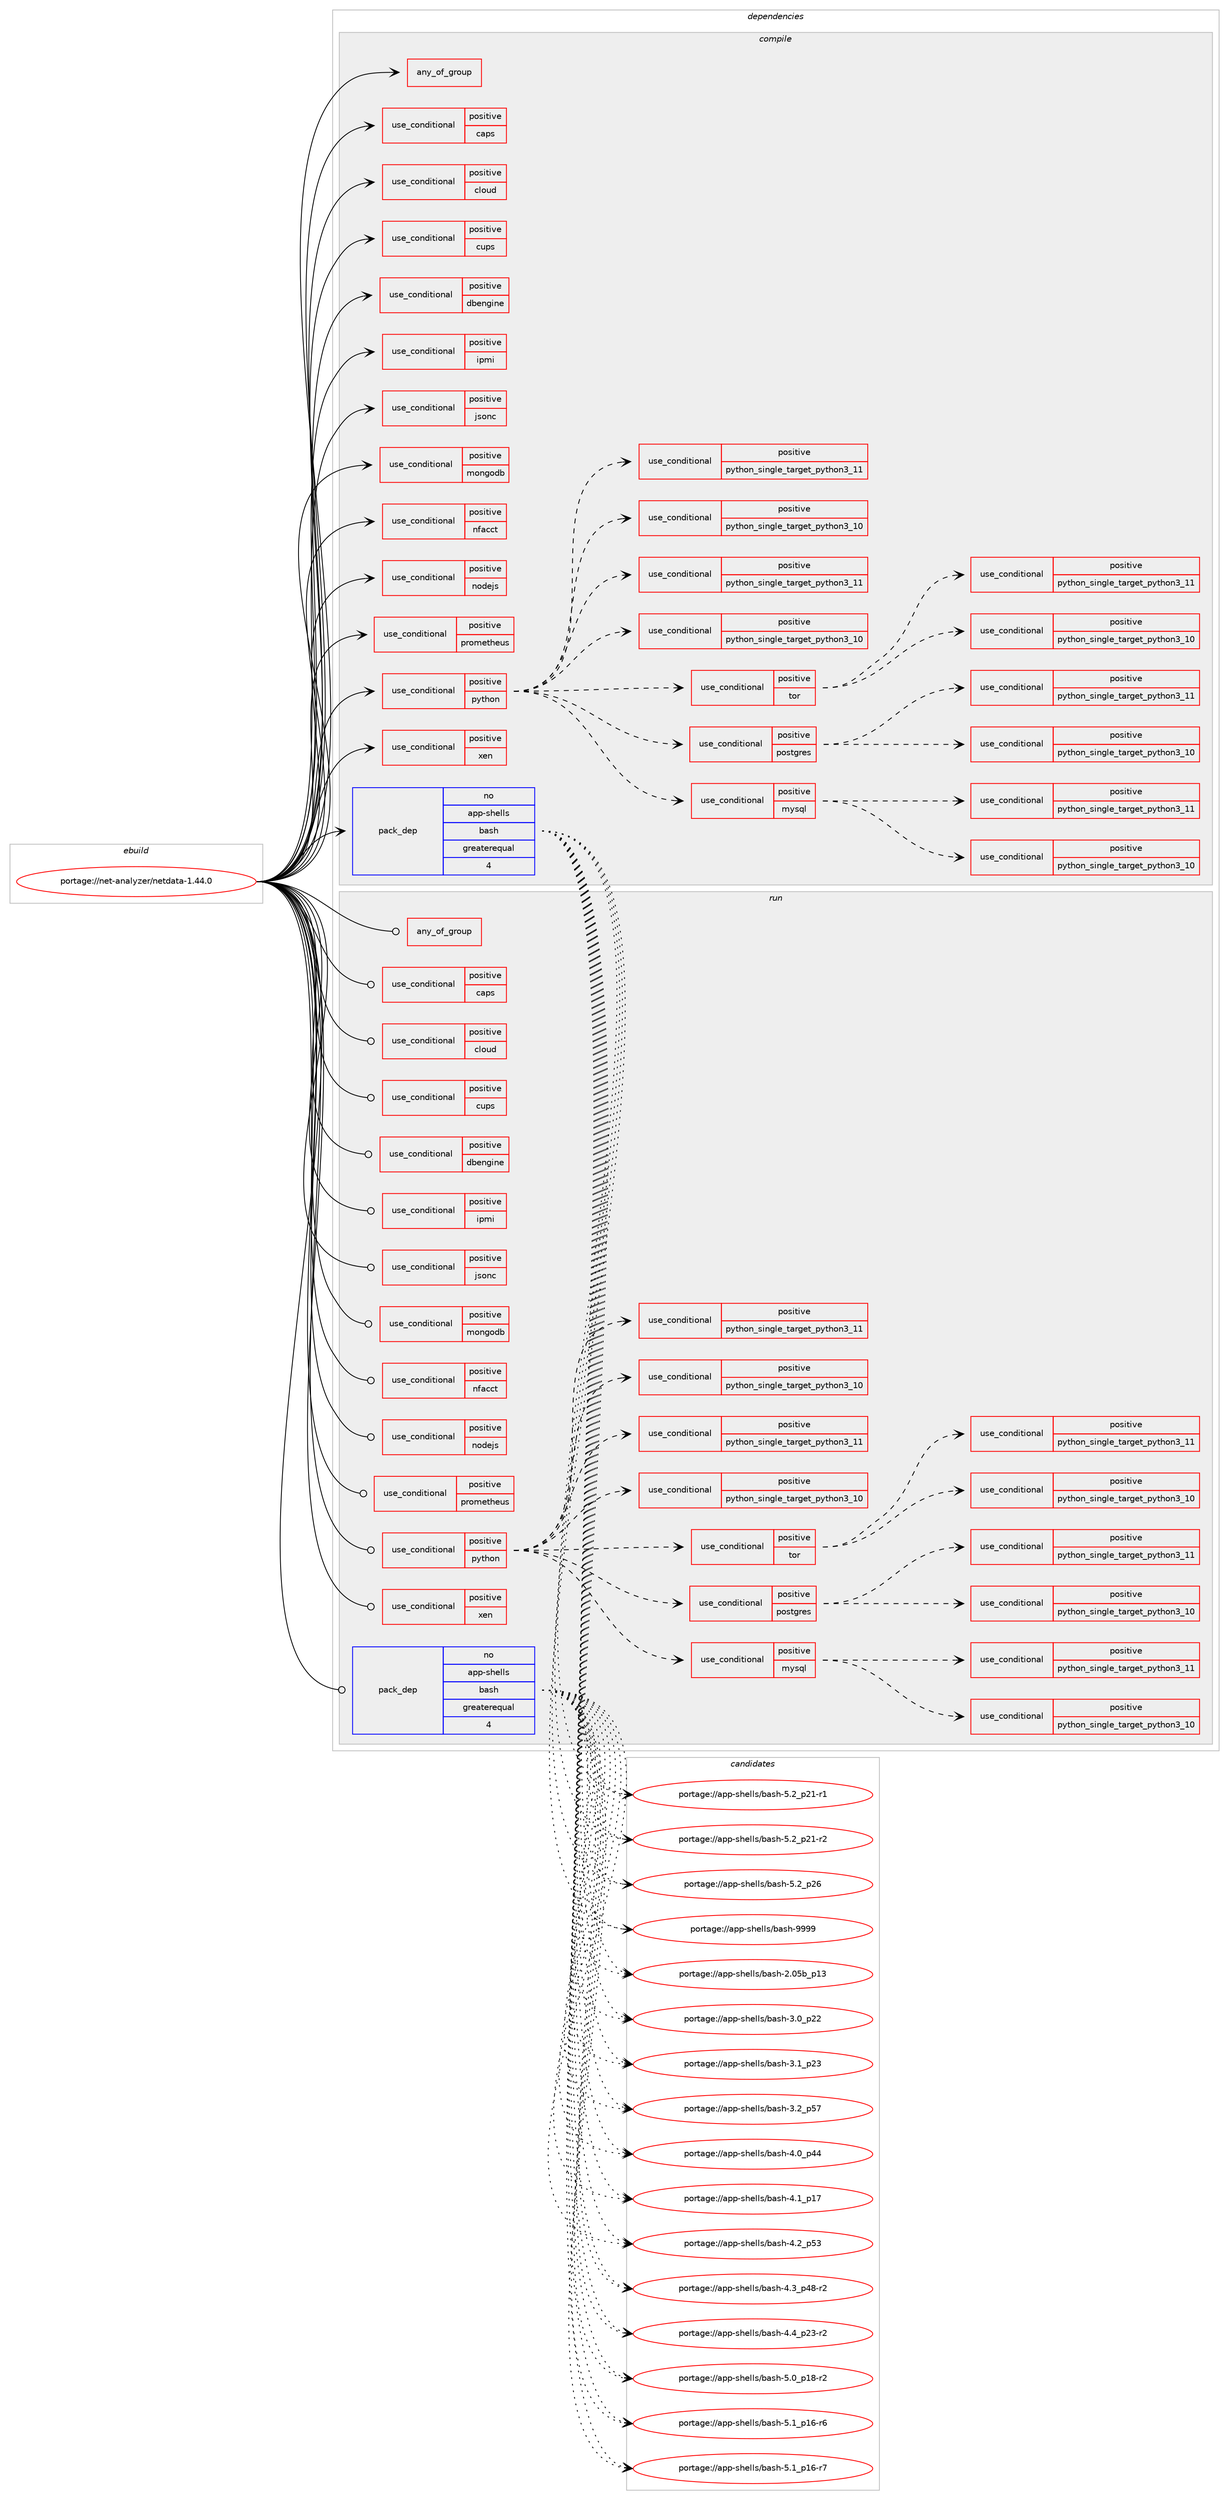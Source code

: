 digraph prolog {

# *************
# Graph options
# *************

newrank=true;
concentrate=true;
compound=true;
graph [rankdir=LR,fontname=Helvetica,fontsize=10,ranksep=1.5];#, ranksep=2.5, nodesep=0.2];
edge  [arrowhead=vee];
node  [fontname=Helvetica,fontsize=10];

# **********
# The ebuild
# **********

subgraph cluster_leftcol {
color=gray;
rank=same;
label=<<i>ebuild</i>>;
id [label="portage://net-analyzer/netdata-1.44.0", color=red, width=4, href="../net-analyzer/netdata-1.44.0.svg"];
}

# ****************
# The dependencies
# ****************

subgraph cluster_midcol {
color=gray;
label=<<i>dependencies</i>>;
subgraph cluster_compile {
fillcolor="#eeeeee";
style=filled;
label=<<i>compile</i>>;
subgraph any12 {
dependency326 [label=<<TABLE BORDER="0" CELLBORDER="1" CELLSPACING="0" CELLPADDING="4"><TR><TD CELLPADDING="10">any_of_group</TD></TR></TABLE>>, shape=none, color=red];# *** BEGIN UNKNOWN DEPENDENCY TYPE (TODO) ***
# dependency326 -> package_dependency(portage://net-analyzer/netdata-1.44.0,install,no,net-analyzer,openbsd-netcat,none,[,,],[],[])
# *** END UNKNOWN DEPENDENCY TYPE (TODO) ***

# *** BEGIN UNKNOWN DEPENDENCY TYPE (TODO) ***
# dependency326 -> package_dependency(portage://net-analyzer/netdata-1.44.0,install,no,net-analyzer,netcat,none,[,,],[],[])
# *** END UNKNOWN DEPENDENCY TYPE (TODO) ***

}
id:e -> dependency326:w [weight=20,style="solid",arrowhead="vee"];
subgraph cond258 {
dependency327 [label=<<TABLE BORDER="0" CELLBORDER="1" CELLSPACING="0" CELLPADDING="4"><TR><TD ROWSPAN="3" CELLPADDING="10">use_conditional</TD></TR><TR><TD>positive</TD></TR><TR><TD>caps</TD></TR></TABLE>>, shape=none, color=red];
# *** BEGIN UNKNOWN DEPENDENCY TYPE (TODO) ***
# dependency327 -> package_dependency(portage://net-analyzer/netdata-1.44.0,install,no,sys-libs,libcap,none,[,,],[],[])
# *** END UNKNOWN DEPENDENCY TYPE (TODO) ***

}
id:e -> dependency327:w [weight=20,style="solid",arrowhead="vee"];
subgraph cond259 {
dependency328 [label=<<TABLE BORDER="0" CELLBORDER="1" CELLSPACING="0" CELLPADDING="4"><TR><TD ROWSPAN="3" CELLPADDING="10">use_conditional</TD></TR><TR><TD>positive</TD></TR><TR><TD>cloud</TD></TR></TABLE>>, shape=none, color=red];
# *** BEGIN UNKNOWN DEPENDENCY TYPE (TODO) ***
# dependency328 -> package_dependency(portage://net-analyzer/netdata-1.44.0,install,no,dev-libs,protobuf,none,[,,],any_same_slot,[])
# *** END UNKNOWN DEPENDENCY TYPE (TODO) ***

}
id:e -> dependency328:w [weight=20,style="solid",arrowhead="vee"];
subgraph cond260 {
dependency329 [label=<<TABLE BORDER="0" CELLBORDER="1" CELLSPACING="0" CELLPADDING="4"><TR><TD ROWSPAN="3" CELLPADDING="10">use_conditional</TD></TR><TR><TD>positive</TD></TR><TR><TD>cups</TD></TR></TABLE>>, shape=none, color=red];
# *** BEGIN UNKNOWN DEPENDENCY TYPE (TODO) ***
# dependency329 -> package_dependency(portage://net-analyzer/netdata-1.44.0,install,no,net-print,cups,none,[,,],[],[])
# *** END UNKNOWN DEPENDENCY TYPE (TODO) ***

}
id:e -> dependency329:w [weight=20,style="solid",arrowhead="vee"];
subgraph cond261 {
dependency330 [label=<<TABLE BORDER="0" CELLBORDER="1" CELLSPACING="0" CELLPADDING="4"><TR><TD ROWSPAN="3" CELLPADDING="10">use_conditional</TD></TR><TR><TD>positive</TD></TR><TR><TD>dbengine</TD></TR></TABLE>>, shape=none, color=red];
# *** BEGIN UNKNOWN DEPENDENCY TYPE (TODO) ***
# dependency330 -> package_dependency(portage://net-analyzer/netdata-1.44.0,install,no,app-arch,lz4,none,[,,],any_same_slot,[])
# *** END UNKNOWN DEPENDENCY TYPE (TODO) ***

# *** BEGIN UNKNOWN DEPENDENCY TYPE (TODO) ***
# dependency330 -> package_dependency(portage://net-analyzer/netdata-1.44.0,install,no,dev-libs,judy,none,[,,],[],[])
# *** END UNKNOWN DEPENDENCY TYPE (TODO) ***

# *** BEGIN UNKNOWN DEPENDENCY TYPE (TODO) ***
# dependency330 -> package_dependency(portage://net-analyzer/netdata-1.44.0,install,no,dev-libs,openssl,none,[,,],any_same_slot,[])
# *** END UNKNOWN DEPENDENCY TYPE (TODO) ***

}
id:e -> dependency330:w [weight=20,style="solid",arrowhead="vee"];
subgraph cond262 {
dependency331 [label=<<TABLE BORDER="0" CELLBORDER="1" CELLSPACING="0" CELLPADDING="4"><TR><TD ROWSPAN="3" CELLPADDING="10">use_conditional</TD></TR><TR><TD>positive</TD></TR><TR><TD>ipmi</TD></TR></TABLE>>, shape=none, color=red];
# *** BEGIN UNKNOWN DEPENDENCY TYPE (TODO) ***
# dependency331 -> package_dependency(portage://net-analyzer/netdata-1.44.0,install,no,sys-libs,freeipmi,none,[,,],[],[])
# *** END UNKNOWN DEPENDENCY TYPE (TODO) ***

}
id:e -> dependency331:w [weight=20,style="solid",arrowhead="vee"];
subgraph cond263 {
dependency332 [label=<<TABLE BORDER="0" CELLBORDER="1" CELLSPACING="0" CELLPADDING="4"><TR><TD ROWSPAN="3" CELLPADDING="10">use_conditional</TD></TR><TR><TD>positive</TD></TR><TR><TD>jsonc</TD></TR></TABLE>>, shape=none, color=red];
# *** BEGIN UNKNOWN DEPENDENCY TYPE (TODO) ***
# dependency332 -> package_dependency(portage://net-analyzer/netdata-1.44.0,install,no,dev-libs,json-c,none,[,,],any_same_slot,[])
# *** END UNKNOWN DEPENDENCY TYPE (TODO) ***

}
id:e -> dependency332:w [weight=20,style="solid",arrowhead="vee"];
subgraph cond264 {
dependency333 [label=<<TABLE BORDER="0" CELLBORDER="1" CELLSPACING="0" CELLPADDING="4"><TR><TD ROWSPAN="3" CELLPADDING="10">use_conditional</TD></TR><TR><TD>positive</TD></TR><TR><TD>mongodb</TD></TR></TABLE>>, shape=none, color=red];
# *** BEGIN UNKNOWN DEPENDENCY TYPE (TODO) ***
# dependency333 -> package_dependency(portage://net-analyzer/netdata-1.44.0,install,no,dev-libs,mongo-c-driver,none,[,,],[],[])
# *** END UNKNOWN DEPENDENCY TYPE (TODO) ***

}
id:e -> dependency333:w [weight=20,style="solid",arrowhead="vee"];
subgraph cond265 {
dependency334 [label=<<TABLE BORDER="0" CELLBORDER="1" CELLSPACING="0" CELLPADDING="4"><TR><TD ROWSPAN="3" CELLPADDING="10">use_conditional</TD></TR><TR><TD>positive</TD></TR><TR><TD>nfacct</TD></TR></TABLE>>, shape=none, color=red];
# *** BEGIN UNKNOWN DEPENDENCY TYPE (TODO) ***
# dependency334 -> package_dependency(portage://net-analyzer/netdata-1.44.0,install,no,net-firewall,nfacct,none,[,,],[],[])
# *** END UNKNOWN DEPENDENCY TYPE (TODO) ***

# *** BEGIN UNKNOWN DEPENDENCY TYPE (TODO) ***
# dependency334 -> package_dependency(portage://net-analyzer/netdata-1.44.0,install,no,net-libs,libmnl,none,[,,],any_same_slot,[])
# *** END UNKNOWN DEPENDENCY TYPE (TODO) ***

}
id:e -> dependency334:w [weight=20,style="solid",arrowhead="vee"];
subgraph cond266 {
dependency335 [label=<<TABLE BORDER="0" CELLBORDER="1" CELLSPACING="0" CELLPADDING="4"><TR><TD ROWSPAN="3" CELLPADDING="10">use_conditional</TD></TR><TR><TD>positive</TD></TR><TR><TD>nodejs</TD></TR></TABLE>>, shape=none, color=red];
# *** BEGIN UNKNOWN DEPENDENCY TYPE (TODO) ***
# dependency335 -> package_dependency(portage://net-analyzer/netdata-1.44.0,install,no,net-libs,nodejs,none,[,,],[],[])
# *** END UNKNOWN DEPENDENCY TYPE (TODO) ***

}
id:e -> dependency335:w [weight=20,style="solid",arrowhead="vee"];
subgraph cond267 {
dependency336 [label=<<TABLE BORDER="0" CELLBORDER="1" CELLSPACING="0" CELLPADDING="4"><TR><TD ROWSPAN="3" CELLPADDING="10">use_conditional</TD></TR><TR><TD>positive</TD></TR><TR><TD>prometheus</TD></TR></TABLE>>, shape=none, color=red];
# *** BEGIN UNKNOWN DEPENDENCY TYPE (TODO) ***
# dependency336 -> package_dependency(portage://net-analyzer/netdata-1.44.0,install,no,app-arch,snappy,none,[,,],any_same_slot,[])
# *** END UNKNOWN DEPENDENCY TYPE (TODO) ***

# *** BEGIN UNKNOWN DEPENDENCY TYPE (TODO) ***
# dependency336 -> package_dependency(portage://net-analyzer/netdata-1.44.0,install,no,dev-libs,protobuf,none,[,,],any_same_slot,[])
# *** END UNKNOWN DEPENDENCY TYPE (TODO) ***

}
id:e -> dependency336:w [weight=20,style="solid",arrowhead="vee"];
subgraph cond268 {
dependency337 [label=<<TABLE BORDER="0" CELLBORDER="1" CELLSPACING="0" CELLPADDING="4"><TR><TD ROWSPAN="3" CELLPADDING="10">use_conditional</TD></TR><TR><TD>positive</TD></TR><TR><TD>python</TD></TR></TABLE>>, shape=none, color=red];
subgraph cond269 {
dependency338 [label=<<TABLE BORDER="0" CELLBORDER="1" CELLSPACING="0" CELLPADDING="4"><TR><TD ROWSPAN="3" CELLPADDING="10">use_conditional</TD></TR><TR><TD>positive</TD></TR><TR><TD>python_single_target_python3_10</TD></TR></TABLE>>, shape=none, color=red];
# *** BEGIN UNKNOWN DEPENDENCY TYPE (TODO) ***
# dependency338 -> package_dependency(portage://net-analyzer/netdata-1.44.0,install,no,dev-lang,python,none,[,,],[slot(3.10)],[])
# *** END UNKNOWN DEPENDENCY TYPE (TODO) ***

}
dependency337:e -> dependency338:w [weight=20,style="dashed",arrowhead="vee"];
subgraph cond270 {
dependency339 [label=<<TABLE BORDER="0" CELLBORDER="1" CELLSPACING="0" CELLPADDING="4"><TR><TD ROWSPAN="3" CELLPADDING="10">use_conditional</TD></TR><TR><TD>positive</TD></TR><TR><TD>python_single_target_python3_11</TD></TR></TABLE>>, shape=none, color=red];
# *** BEGIN UNKNOWN DEPENDENCY TYPE (TODO) ***
# dependency339 -> package_dependency(portage://net-analyzer/netdata-1.44.0,install,no,dev-lang,python,none,[,,],[slot(3.11)],[])
# *** END UNKNOWN DEPENDENCY TYPE (TODO) ***

}
dependency337:e -> dependency339:w [weight=20,style="dashed",arrowhead="vee"];
subgraph cond271 {
dependency340 [label=<<TABLE BORDER="0" CELLBORDER="1" CELLSPACING="0" CELLPADDING="4"><TR><TD ROWSPAN="3" CELLPADDING="10">use_conditional</TD></TR><TR><TD>positive</TD></TR><TR><TD>python_single_target_python3_10</TD></TR></TABLE>>, shape=none, color=red];
# *** BEGIN UNKNOWN DEPENDENCY TYPE (TODO) ***
# dependency340 -> package_dependency(portage://net-analyzer/netdata-1.44.0,install,no,dev-python,pyyaml,none,[,,],[],[use(enable(python_targets_python3_10),negative)])
# *** END UNKNOWN DEPENDENCY TYPE (TODO) ***

}
dependency337:e -> dependency340:w [weight=20,style="dashed",arrowhead="vee"];
subgraph cond272 {
dependency341 [label=<<TABLE BORDER="0" CELLBORDER="1" CELLSPACING="0" CELLPADDING="4"><TR><TD ROWSPAN="3" CELLPADDING="10">use_conditional</TD></TR><TR><TD>positive</TD></TR><TR><TD>python_single_target_python3_11</TD></TR></TABLE>>, shape=none, color=red];
# *** BEGIN UNKNOWN DEPENDENCY TYPE (TODO) ***
# dependency341 -> package_dependency(portage://net-analyzer/netdata-1.44.0,install,no,dev-python,pyyaml,none,[,,],[],[use(enable(python_targets_python3_11),negative)])
# *** END UNKNOWN DEPENDENCY TYPE (TODO) ***

}
dependency337:e -> dependency341:w [weight=20,style="dashed",arrowhead="vee"];
subgraph cond273 {
dependency342 [label=<<TABLE BORDER="0" CELLBORDER="1" CELLSPACING="0" CELLPADDING="4"><TR><TD ROWSPAN="3" CELLPADDING="10">use_conditional</TD></TR><TR><TD>positive</TD></TR><TR><TD>mysql</TD></TR></TABLE>>, shape=none, color=red];
subgraph cond274 {
dependency343 [label=<<TABLE BORDER="0" CELLBORDER="1" CELLSPACING="0" CELLPADDING="4"><TR><TD ROWSPAN="3" CELLPADDING="10">use_conditional</TD></TR><TR><TD>positive</TD></TR><TR><TD>python_single_target_python3_10</TD></TR></TABLE>>, shape=none, color=red];
# *** BEGIN UNKNOWN DEPENDENCY TYPE (TODO) ***
# dependency343 -> package_dependency(portage://net-analyzer/netdata-1.44.0,install,no,dev-python,mysqlclient,none,[,,],[],[use(enable(python_targets_python3_10),negative)])
# *** END UNKNOWN DEPENDENCY TYPE (TODO) ***

}
dependency342:e -> dependency343:w [weight=20,style="dashed",arrowhead="vee"];
subgraph cond275 {
dependency344 [label=<<TABLE BORDER="0" CELLBORDER="1" CELLSPACING="0" CELLPADDING="4"><TR><TD ROWSPAN="3" CELLPADDING="10">use_conditional</TD></TR><TR><TD>positive</TD></TR><TR><TD>python_single_target_python3_11</TD></TR></TABLE>>, shape=none, color=red];
# *** BEGIN UNKNOWN DEPENDENCY TYPE (TODO) ***
# dependency344 -> package_dependency(portage://net-analyzer/netdata-1.44.0,install,no,dev-python,mysqlclient,none,[,,],[],[use(enable(python_targets_python3_11),negative)])
# *** END UNKNOWN DEPENDENCY TYPE (TODO) ***

}
dependency342:e -> dependency344:w [weight=20,style="dashed",arrowhead="vee"];
}
dependency337:e -> dependency342:w [weight=20,style="dashed",arrowhead="vee"];
subgraph cond276 {
dependency345 [label=<<TABLE BORDER="0" CELLBORDER="1" CELLSPACING="0" CELLPADDING="4"><TR><TD ROWSPAN="3" CELLPADDING="10">use_conditional</TD></TR><TR><TD>positive</TD></TR><TR><TD>postgres</TD></TR></TABLE>>, shape=none, color=red];
subgraph cond277 {
dependency346 [label=<<TABLE BORDER="0" CELLBORDER="1" CELLSPACING="0" CELLPADDING="4"><TR><TD ROWSPAN="3" CELLPADDING="10">use_conditional</TD></TR><TR><TD>positive</TD></TR><TR><TD>python_single_target_python3_10</TD></TR></TABLE>>, shape=none, color=red];
# *** BEGIN UNKNOWN DEPENDENCY TYPE (TODO) ***
# dependency346 -> package_dependency(portage://net-analyzer/netdata-1.44.0,install,no,dev-python,psycopg,none,[,,],[slot(2)],[use(enable(python_targets_python3_10),negative)])
# *** END UNKNOWN DEPENDENCY TYPE (TODO) ***

}
dependency345:e -> dependency346:w [weight=20,style="dashed",arrowhead="vee"];
subgraph cond278 {
dependency347 [label=<<TABLE BORDER="0" CELLBORDER="1" CELLSPACING="0" CELLPADDING="4"><TR><TD ROWSPAN="3" CELLPADDING="10">use_conditional</TD></TR><TR><TD>positive</TD></TR><TR><TD>python_single_target_python3_11</TD></TR></TABLE>>, shape=none, color=red];
# *** BEGIN UNKNOWN DEPENDENCY TYPE (TODO) ***
# dependency347 -> package_dependency(portage://net-analyzer/netdata-1.44.0,install,no,dev-python,psycopg,none,[,,],[slot(2)],[use(enable(python_targets_python3_11),negative)])
# *** END UNKNOWN DEPENDENCY TYPE (TODO) ***

}
dependency345:e -> dependency347:w [weight=20,style="dashed",arrowhead="vee"];
}
dependency337:e -> dependency345:w [weight=20,style="dashed",arrowhead="vee"];
subgraph cond279 {
dependency348 [label=<<TABLE BORDER="0" CELLBORDER="1" CELLSPACING="0" CELLPADDING="4"><TR><TD ROWSPAN="3" CELLPADDING="10">use_conditional</TD></TR><TR><TD>positive</TD></TR><TR><TD>tor</TD></TR></TABLE>>, shape=none, color=red];
subgraph cond280 {
dependency349 [label=<<TABLE BORDER="0" CELLBORDER="1" CELLSPACING="0" CELLPADDING="4"><TR><TD ROWSPAN="3" CELLPADDING="10">use_conditional</TD></TR><TR><TD>positive</TD></TR><TR><TD>python_single_target_python3_10</TD></TR></TABLE>>, shape=none, color=red];
# *** BEGIN UNKNOWN DEPENDENCY TYPE (TODO) ***
# dependency349 -> package_dependency(portage://net-analyzer/netdata-1.44.0,install,no,net-libs,stem,none,[,,],[],[use(enable(python_targets_python3_10),negative)])
# *** END UNKNOWN DEPENDENCY TYPE (TODO) ***

}
dependency348:e -> dependency349:w [weight=20,style="dashed",arrowhead="vee"];
subgraph cond281 {
dependency350 [label=<<TABLE BORDER="0" CELLBORDER="1" CELLSPACING="0" CELLPADDING="4"><TR><TD ROWSPAN="3" CELLPADDING="10">use_conditional</TD></TR><TR><TD>positive</TD></TR><TR><TD>python_single_target_python3_11</TD></TR></TABLE>>, shape=none, color=red];
# *** BEGIN UNKNOWN DEPENDENCY TYPE (TODO) ***
# dependency350 -> package_dependency(portage://net-analyzer/netdata-1.44.0,install,no,net-libs,stem,none,[,,],[],[use(enable(python_targets_python3_11),negative)])
# *** END UNKNOWN DEPENDENCY TYPE (TODO) ***

}
dependency348:e -> dependency350:w [weight=20,style="dashed",arrowhead="vee"];
}
dependency337:e -> dependency348:w [weight=20,style="dashed",arrowhead="vee"];
}
id:e -> dependency337:w [weight=20,style="solid",arrowhead="vee"];
subgraph cond282 {
dependency351 [label=<<TABLE BORDER="0" CELLBORDER="1" CELLSPACING="0" CELLPADDING="4"><TR><TD ROWSPAN="3" CELLPADDING="10">use_conditional</TD></TR><TR><TD>positive</TD></TR><TR><TD>xen</TD></TR></TABLE>>, shape=none, color=red];
# *** BEGIN UNKNOWN DEPENDENCY TYPE (TODO) ***
# dependency351 -> package_dependency(portage://net-analyzer/netdata-1.44.0,install,no,app-emulation,xen-tools,none,[,,],[],[])
# *** END UNKNOWN DEPENDENCY TYPE (TODO) ***

# *** BEGIN UNKNOWN DEPENDENCY TYPE (TODO) ***
# dependency351 -> package_dependency(portage://net-analyzer/netdata-1.44.0,install,no,dev-libs,yajl,none,[,,],[],[])
# *** END UNKNOWN DEPENDENCY TYPE (TODO) ***

}
id:e -> dependency351:w [weight=20,style="solid",arrowhead="vee"];
# *** BEGIN UNKNOWN DEPENDENCY TYPE (TODO) ***
# id -> package_dependency(portage://net-analyzer/netdata-1.44.0,install,no,acct-group,netdata,none,[,,],[],[])
# *** END UNKNOWN DEPENDENCY TYPE (TODO) ***

# *** BEGIN UNKNOWN DEPENDENCY TYPE (TODO) ***
# id -> package_dependency(portage://net-analyzer/netdata-1.44.0,install,no,acct-user,netdata,none,[,,],[],[])
# *** END UNKNOWN DEPENDENCY TYPE (TODO) ***

# *** BEGIN UNKNOWN DEPENDENCY TYPE (TODO) ***
# id -> package_dependency(portage://net-analyzer/netdata-1.44.0,install,no,app-alternatives,awk,none,[,,],[],[])
# *** END UNKNOWN DEPENDENCY TYPE (TODO) ***

# *** BEGIN UNKNOWN DEPENDENCY TYPE (TODO) ***
# id -> package_dependency(portage://net-analyzer/netdata-1.44.0,install,no,app-misc,jq,none,[,,],[],[])
# *** END UNKNOWN DEPENDENCY TYPE (TODO) ***

subgraph pack57 {
dependency352 [label=<<TABLE BORDER="0" CELLBORDER="1" CELLSPACING="0" CELLPADDING="4" WIDTH="220"><TR><TD ROWSPAN="6" CELLPADDING="30">pack_dep</TD></TR><TR><TD WIDTH="110">no</TD></TR><TR><TD>app-shells</TD></TR><TR><TD>bash</TD></TR><TR><TD>greaterequal</TD></TR><TR><TD>4</TD></TR></TABLE>>, shape=none, color=blue];
}
id:e -> dependency352:w [weight=20,style="solid",arrowhead="vee"];
# *** BEGIN UNKNOWN DEPENDENCY TYPE (TODO) ***
# id -> package_dependency(portage://net-analyzer/netdata-1.44.0,install,no,dev-libs,libuv,none,[,,],any_same_slot,[])
# *** END UNKNOWN DEPENDENCY TYPE (TODO) ***

# *** BEGIN UNKNOWN DEPENDENCY TYPE (TODO) ***
# id -> package_dependency(portage://net-analyzer/netdata-1.44.0,install,no,dev-libs,libyaml,none,[,,],[],[])
# *** END UNKNOWN DEPENDENCY TYPE (TODO) ***

# *** BEGIN UNKNOWN DEPENDENCY TYPE (TODO) ***
# id -> package_dependency(portage://net-analyzer/netdata-1.44.0,install,no,net-libs,libwebsockets,none,[,,],[],[])
# *** END UNKNOWN DEPENDENCY TYPE (TODO) ***

# *** BEGIN UNKNOWN DEPENDENCY TYPE (TODO) ***
# id -> package_dependency(portage://net-analyzer/netdata-1.44.0,install,no,net-misc,curl,none,[,,],[],[])
# *** END UNKNOWN DEPENDENCY TYPE (TODO) ***

# *** BEGIN UNKNOWN DEPENDENCY TYPE (TODO) ***
# id -> package_dependency(portage://net-analyzer/netdata-1.44.0,install,no,net-misc,wget,none,[,,],[],[])
# *** END UNKNOWN DEPENDENCY TYPE (TODO) ***

# *** BEGIN UNKNOWN DEPENDENCY TYPE (TODO) ***
# id -> package_dependency(portage://net-analyzer/netdata-1.44.0,install,no,sys-apps,util-linux,none,[,,],[],[])
# *** END UNKNOWN DEPENDENCY TYPE (TODO) ***

# *** BEGIN UNKNOWN DEPENDENCY TYPE (TODO) ***
# id -> package_dependency(portage://net-analyzer/netdata-1.44.0,install,no,sys-libs,zlib,none,[,,],[],[])
# *** END UNKNOWN DEPENDENCY TYPE (TODO) ***

# *** BEGIN UNKNOWN DEPENDENCY TYPE (TODO) ***
# id -> package_dependency(portage://net-analyzer/netdata-1.44.0,install,no,virtual,pkgconfig,none,[,,],[],[])
# *** END UNKNOWN DEPENDENCY TYPE (TODO) ***

}
subgraph cluster_compileandrun {
fillcolor="#eeeeee";
style=filled;
label=<<i>compile and run</i>>;
}
subgraph cluster_run {
fillcolor="#eeeeee";
style=filled;
label=<<i>run</i>>;
subgraph any13 {
dependency353 [label=<<TABLE BORDER="0" CELLBORDER="1" CELLSPACING="0" CELLPADDING="4"><TR><TD CELLPADDING="10">any_of_group</TD></TR></TABLE>>, shape=none, color=red];# *** BEGIN UNKNOWN DEPENDENCY TYPE (TODO) ***
# dependency353 -> package_dependency(portage://net-analyzer/netdata-1.44.0,run,no,net-analyzer,openbsd-netcat,none,[,,],[],[])
# *** END UNKNOWN DEPENDENCY TYPE (TODO) ***

# *** BEGIN UNKNOWN DEPENDENCY TYPE (TODO) ***
# dependency353 -> package_dependency(portage://net-analyzer/netdata-1.44.0,run,no,net-analyzer,netcat,none,[,,],[],[])
# *** END UNKNOWN DEPENDENCY TYPE (TODO) ***

}
id:e -> dependency353:w [weight=20,style="solid",arrowhead="odot"];
subgraph cond283 {
dependency354 [label=<<TABLE BORDER="0" CELLBORDER="1" CELLSPACING="0" CELLPADDING="4"><TR><TD ROWSPAN="3" CELLPADDING="10">use_conditional</TD></TR><TR><TD>positive</TD></TR><TR><TD>caps</TD></TR></TABLE>>, shape=none, color=red];
# *** BEGIN UNKNOWN DEPENDENCY TYPE (TODO) ***
# dependency354 -> package_dependency(portage://net-analyzer/netdata-1.44.0,run,no,sys-libs,libcap,none,[,,],[],[])
# *** END UNKNOWN DEPENDENCY TYPE (TODO) ***

}
id:e -> dependency354:w [weight=20,style="solid",arrowhead="odot"];
subgraph cond284 {
dependency355 [label=<<TABLE BORDER="0" CELLBORDER="1" CELLSPACING="0" CELLPADDING="4"><TR><TD ROWSPAN="3" CELLPADDING="10">use_conditional</TD></TR><TR><TD>positive</TD></TR><TR><TD>cloud</TD></TR></TABLE>>, shape=none, color=red];
# *** BEGIN UNKNOWN DEPENDENCY TYPE (TODO) ***
# dependency355 -> package_dependency(portage://net-analyzer/netdata-1.44.0,run,no,dev-libs,protobuf,none,[,,],any_same_slot,[])
# *** END UNKNOWN DEPENDENCY TYPE (TODO) ***

}
id:e -> dependency355:w [weight=20,style="solid",arrowhead="odot"];
subgraph cond285 {
dependency356 [label=<<TABLE BORDER="0" CELLBORDER="1" CELLSPACING="0" CELLPADDING="4"><TR><TD ROWSPAN="3" CELLPADDING="10">use_conditional</TD></TR><TR><TD>positive</TD></TR><TR><TD>cups</TD></TR></TABLE>>, shape=none, color=red];
# *** BEGIN UNKNOWN DEPENDENCY TYPE (TODO) ***
# dependency356 -> package_dependency(portage://net-analyzer/netdata-1.44.0,run,no,net-print,cups,none,[,,],[],[])
# *** END UNKNOWN DEPENDENCY TYPE (TODO) ***

}
id:e -> dependency356:w [weight=20,style="solid",arrowhead="odot"];
subgraph cond286 {
dependency357 [label=<<TABLE BORDER="0" CELLBORDER="1" CELLSPACING="0" CELLPADDING="4"><TR><TD ROWSPAN="3" CELLPADDING="10">use_conditional</TD></TR><TR><TD>positive</TD></TR><TR><TD>dbengine</TD></TR></TABLE>>, shape=none, color=red];
# *** BEGIN UNKNOWN DEPENDENCY TYPE (TODO) ***
# dependency357 -> package_dependency(portage://net-analyzer/netdata-1.44.0,run,no,app-arch,lz4,none,[,,],any_same_slot,[])
# *** END UNKNOWN DEPENDENCY TYPE (TODO) ***

# *** BEGIN UNKNOWN DEPENDENCY TYPE (TODO) ***
# dependency357 -> package_dependency(portage://net-analyzer/netdata-1.44.0,run,no,dev-libs,judy,none,[,,],[],[])
# *** END UNKNOWN DEPENDENCY TYPE (TODO) ***

# *** BEGIN UNKNOWN DEPENDENCY TYPE (TODO) ***
# dependency357 -> package_dependency(portage://net-analyzer/netdata-1.44.0,run,no,dev-libs,openssl,none,[,,],any_same_slot,[])
# *** END UNKNOWN DEPENDENCY TYPE (TODO) ***

}
id:e -> dependency357:w [weight=20,style="solid",arrowhead="odot"];
subgraph cond287 {
dependency358 [label=<<TABLE BORDER="0" CELLBORDER="1" CELLSPACING="0" CELLPADDING="4"><TR><TD ROWSPAN="3" CELLPADDING="10">use_conditional</TD></TR><TR><TD>positive</TD></TR><TR><TD>ipmi</TD></TR></TABLE>>, shape=none, color=red];
# *** BEGIN UNKNOWN DEPENDENCY TYPE (TODO) ***
# dependency358 -> package_dependency(portage://net-analyzer/netdata-1.44.0,run,no,sys-libs,freeipmi,none,[,,],[],[])
# *** END UNKNOWN DEPENDENCY TYPE (TODO) ***

}
id:e -> dependency358:w [weight=20,style="solid",arrowhead="odot"];
subgraph cond288 {
dependency359 [label=<<TABLE BORDER="0" CELLBORDER="1" CELLSPACING="0" CELLPADDING="4"><TR><TD ROWSPAN="3" CELLPADDING="10">use_conditional</TD></TR><TR><TD>positive</TD></TR><TR><TD>jsonc</TD></TR></TABLE>>, shape=none, color=red];
# *** BEGIN UNKNOWN DEPENDENCY TYPE (TODO) ***
# dependency359 -> package_dependency(portage://net-analyzer/netdata-1.44.0,run,no,dev-libs,json-c,none,[,,],any_same_slot,[])
# *** END UNKNOWN DEPENDENCY TYPE (TODO) ***

}
id:e -> dependency359:w [weight=20,style="solid",arrowhead="odot"];
subgraph cond289 {
dependency360 [label=<<TABLE BORDER="0" CELLBORDER="1" CELLSPACING="0" CELLPADDING="4"><TR><TD ROWSPAN="3" CELLPADDING="10">use_conditional</TD></TR><TR><TD>positive</TD></TR><TR><TD>mongodb</TD></TR></TABLE>>, shape=none, color=red];
# *** BEGIN UNKNOWN DEPENDENCY TYPE (TODO) ***
# dependency360 -> package_dependency(portage://net-analyzer/netdata-1.44.0,run,no,dev-libs,mongo-c-driver,none,[,,],[],[])
# *** END UNKNOWN DEPENDENCY TYPE (TODO) ***

}
id:e -> dependency360:w [weight=20,style="solid",arrowhead="odot"];
subgraph cond290 {
dependency361 [label=<<TABLE BORDER="0" CELLBORDER="1" CELLSPACING="0" CELLPADDING="4"><TR><TD ROWSPAN="3" CELLPADDING="10">use_conditional</TD></TR><TR><TD>positive</TD></TR><TR><TD>nfacct</TD></TR></TABLE>>, shape=none, color=red];
# *** BEGIN UNKNOWN DEPENDENCY TYPE (TODO) ***
# dependency361 -> package_dependency(portage://net-analyzer/netdata-1.44.0,run,no,net-firewall,nfacct,none,[,,],[],[])
# *** END UNKNOWN DEPENDENCY TYPE (TODO) ***

# *** BEGIN UNKNOWN DEPENDENCY TYPE (TODO) ***
# dependency361 -> package_dependency(portage://net-analyzer/netdata-1.44.0,run,no,net-libs,libmnl,none,[,,],any_same_slot,[])
# *** END UNKNOWN DEPENDENCY TYPE (TODO) ***

}
id:e -> dependency361:w [weight=20,style="solid",arrowhead="odot"];
subgraph cond291 {
dependency362 [label=<<TABLE BORDER="0" CELLBORDER="1" CELLSPACING="0" CELLPADDING="4"><TR><TD ROWSPAN="3" CELLPADDING="10">use_conditional</TD></TR><TR><TD>positive</TD></TR><TR><TD>nodejs</TD></TR></TABLE>>, shape=none, color=red];
# *** BEGIN UNKNOWN DEPENDENCY TYPE (TODO) ***
# dependency362 -> package_dependency(portage://net-analyzer/netdata-1.44.0,run,no,net-libs,nodejs,none,[,,],[],[])
# *** END UNKNOWN DEPENDENCY TYPE (TODO) ***

}
id:e -> dependency362:w [weight=20,style="solid",arrowhead="odot"];
subgraph cond292 {
dependency363 [label=<<TABLE BORDER="0" CELLBORDER="1" CELLSPACING="0" CELLPADDING="4"><TR><TD ROWSPAN="3" CELLPADDING="10">use_conditional</TD></TR><TR><TD>positive</TD></TR><TR><TD>prometheus</TD></TR></TABLE>>, shape=none, color=red];
# *** BEGIN UNKNOWN DEPENDENCY TYPE (TODO) ***
# dependency363 -> package_dependency(portage://net-analyzer/netdata-1.44.0,run,no,app-arch,snappy,none,[,,],any_same_slot,[])
# *** END UNKNOWN DEPENDENCY TYPE (TODO) ***

# *** BEGIN UNKNOWN DEPENDENCY TYPE (TODO) ***
# dependency363 -> package_dependency(portage://net-analyzer/netdata-1.44.0,run,no,dev-libs,protobuf,none,[,,],any_same_slot,[])
# *** END UNKNOWN DEPENDENCY TYPE (TODO) ***

}
id:e -> dependency363:w [weight=20,style="solid",arrowhead="odot"];
subgraph cond293 {
dependency364 [label=<<TABLE BORDER="0" CELLBORDER="1" CELLSPACING="0" CELLPADDING="4"><TR><TD ROWSPAN="3" CELLPADDING="10">use_conditional</TD></TR><TR><TD>positive</TD></TR><TR><TD>python</TD></TR></TABLE>>, shape=none, color=red];
subgraph cond294 {
dependency365 [label=<<TABLE BORDER="0" CELLBORDER="1" CELLSPACING="0" CELLPADDING="4"><TR><TD ROWSPAN="3" CELLPADDING="10">use_conditional</TD></TR><TR><TD>positive</TD></TR><TR><TD>python_single_target_python3_10</TD></TR></TABLE>>, shape=none, color=red];
# *** BEGIN UNKNOWN DEPENDENCY TYPE (TODO) ***
# dependency365 -> package_dependency(portage://net-analyzer/netdata-1.44.0,run,no,dev-lang,python,none,[,,],[slot(3.10)],[])
# *** END UNKNOWN DEPENDENCY TYPE (TODO) ***

}
dependency364:e -> dependency365:w [weight=20,style="dashed",arrowhead="vee"];
subgraph cond295 {
dependency366 [label=<<TABLE BORDER="0" CELLBORDER="1" CELLSPACING="0" CELLPADDING="4"><TR><TD ROWSPAN="3" CELLPADDING="10">use_conditional</TD></TR><TR><TD>positive</TD></TR><TR><TD>python_single_target_python3_11</TD></TR></TABLE>>, shape=none, color=red];
# *** BEGIN UNKNOWN DEPENDENCY TYPE (TODO) ***
# dependency366 -> package_dependency(portage://net-analyzer/netdata-1.44.0,run,no,dev-lang,python,none,[,,],[slot(3.11)],[])
# *** END UNKNOWN DEPENDENCY TYPE (TODO) ***

}
dependency364:e -> dependency366:w [weight=20,style="dashed",arrowhead="vee"];
subgraph cond296 {
dependency367 [label=<<TABLE BORDER="0" CELLBORDER="1" CELLSPACING="0" CELLPADDING="4"><TR><TD ROWSPAN="3" CELLPADDING="10">use_conditional</TD></TR><TR><TD>positive</TD></TR><TR><TD>python_single_target_python3_10</TD></TR></TABLE>>, shape=none, color=red];
# *** BEGIN UNKNOWN DEPENDENCY TYPE (TODO) ***
# dependency367 -> package_dependency(portage://net-analyzer/netdata-1.44.0,run,no,dev-python,pyyaml,none,[,,],[],[use(enable(python_targets_python3_10),negative)])
# *** END UNKNOWN DEPENDENCY TYPE (TODO) ***

}
dependency364:e -> dependency367:w [weight=20,style="dashed",arrowhead="vee"];
subgraph cond297 {
dependency368 [label=<<TABLE BORDER="0" CELLBORDER="1" CELLSPACING="0" CELLPADDING="4"><TR><TD ROWSPAN="3" CELLPADDING="10">use_conditional</TD></TR><TR><TD>positive</TD></TR><TR><TD>python_single_target_python3_11</TD></TR></TABLE>>, shape=none, color=red];
# *** BEGIN UNKNOWN DEPENDENCY TYPE (TODO) ***
# dependency368 -> package_dependency(portage://net-analyzer/netdata-1.44.0,run,no,dev-python,pyyaml,none,[,,],[],[use(enable(python_targets_python3_11),negative)])
# *** END UNKNOWN DEPENDENCY TYPE (TODO) ***

}
dependency364:e -> dependency368:w [weight=20,style="dashed",arrowhead="vee"];
subgraph cond298 {
dependency369 [label=<<TABLE BORDER="0" CELLBORDER="1" CELLSPACING="0" CELLPADDING="4"><TR><TD ROWSPAN="3" CELLPADDING="10">use_conditional</TD></TR><TR><TD>positive</TD></TR><TR><TD>mysql</TD></TR></TABLE>>, shape=none, color=red];
subgraph cond299 {
dependency370 [label=<<TABLE BORDER="0" CELLBORDER="1" CELLSPACING="0" CELLPADDING="4"><TR><TD ROWSPAN="3" CELLPADDING="10">use_conditional</TD></TR><TR><TD>positive</TD></TR><TR><TD>python_single_target_python3_10</TD></TR></TABLE>>, shape=none, color=red];
# *** BEGIN UNKNOWN DEPENDENCY TYPE (TODO) ***
# dependency370 -> package_dependency(portage://net-analyzer/netdata-1.44.0,run,no,dev-python,mysqlclient,none,[,,],[],[use(enable(python_targets_python3_10),negative)])
# *** END UNKNOWN DEPENDENCY TYPE (TODO) ***

}
dependency369:e -> dependency370:w [weight=20,style="dashed",arrowhead="vee"];
subgraph cond300 {
dependency371 [label=<<TABLE BORDER="0" CELLBORDER="1" CELLSPACING="0" CELLPADDING="4"><TR><TD ROWSPAN="3" CELLPADDING="10">use_conditional</TD></TR><TR><TD>positive</TD></TR><TR><TD>python_single_target_python3_11</TD></TR></TABLE>>, shape=none, color=red];
# *** BEGIN UNKNOWN DEPENDENCY TYPE (TODO) ***
# dependency371 -> package_dependency(portage://net-analyzer/netdata-1.44.0,run,no,dev-python,mysqlclient,none,[,,],[],[use(enable(python_targets_python3_11),negative)])
# *** END UNKNOWN DEPENDENCY TYPE (TODO) ***

}
dependency369:e -> dependency371:w [weight=20,style="dashed",arrowhead="vee"];
}
dependency364:e -> dependency369:w [weight=20,style="dashed",arrowhead="vee"];
subgraph cond301 {
dependency372 [label=<<TABLE BORDER="0" CELLBORDER="1" CELLSPACING="0" CELLPADDING="4"><TR><TD ROWSPAN="3" CELLPADDING="10">use_conditional</TD></TR><TR><TD>positive</TD></TR><TR><TD>postgres</TD></TR></TABLE>>, shape=none, color=red];
subgraph cond302 {
dependency373 [label=<<TABLE BORDER="0" CELLBORDER="1" CELLSPACING="0" CELLPADDING="4"><TR><TD ROWSPAN="3" CELLPADDING="10">use_conditional</TD></TR><TR><TD>positive</TD></TR><TR><TD>python_single_target_python3_10</TD></TR></TABLE>>, shape=none, color=red];
# *** BEGIN UNKNOWN DEPENDENCY TYPE (TODO) ***
# dependency373 -> package_dependency(portage://net-analyzer/netdata-1.44.0,run,no,dev-python,psycopg,none,[,,],[slot(2)],[use(enable(python_targets_python3_10),negative)])
# *** END UNKNOWN DEPENDENCY TYPE (TODO) ***

}
dependency372:e -> dependency373:w [weight=20,style="dashed",arrowhead="vee"];
subgraph cond303 {
dependency374 [label=<<TABLE BORDER="0" CELLBORDER="1" CELLSPACING="0" CELLPADDING="4"><TR><TD ROWSPAN="3" CELLPADDING="10">use_conditional</TD></TR><TR><TD>positive</TD></TR><TR><TD>python_single_target_python3_11</TD></TR></TABLE>>, shape=none, color=red];
# *** BEGIN UNKNOWN DEPENDENCY TYPE (TODO) ***
# dependency374 -> package_dependency(portage://net-analyzer/netdata-1.44.0,run,no,dev-python,psycopg,none,[,,],[slot(2)],[use(enable(python_targets_python3_11),negative)])
# *** END UNKNOWN DEPENDENCY TYPE (TODO) ***

}
dependency372:e -> dependency374:w [weight=20,style="dashed",arrowhead="vee"];
}
dependency364:e -> dependency372:w [weight=20,style="dashed",arrowhead="vee"];
subgraph cond304 {
dependency375 [label=<<TABLE BORDER="0" CELLBORDER="1" CELLSPACING="0" CELLPADDING="4"><TR><TD ROWSPAN="3" CELLPADDING="10">use_conditional</TD></TR><TR><TD>positive</TD></TR><TR><TD>tor</TD></TR></TABLE>>, shape=none, color=red];
subgraph cond305 {
dependency376 [label=<<TABLE BORDER="0" CELLBORDER="1" CELLSPACING="0" CELLPADDING="4"><TR><TD ROWSPAN="3" CELLPADDING="10">use_conditional</TD></TR><TR><TD>positive</TD></TR><TR><TD>python_single_target_python3_10</TD></TR></TABLE>>, shape=none, color=red];
# *** BEGIN UNKNOWN DEPENDENCY TYPE (TODO) ***
# dependency376 -> package_dependency(portage://net-analyzer/netdata-1.44.0,run,no,net-libs,stem,none,[,,],[],[use(enable(python_targets_python3_10),negative)])
# *** END UNKNOWN DEPENDENCY TYPE (TODO) ***

}
dependency375:e -> dependency376:w [weight=20,style="dashed",arrowhead="vee"];
subgraph cond306 {
dependency377 [label=<<TABLE BORDER="0" CELLBORDER="1" CELLSPACING="0" CELLPADDING="4"><TR><TD ROWSPAN="3" CELLPADDING="10">use_conditional</TD></TR><TR><TD>positive</TD></TR><TR><TD>python_single_target_python3_11</TD></TR></TABLE>>, shape=none, color=red];
# *** BEGIN UNKNOWN DEPENDENCY TYPE (TODO) ***
# dependency377 -> package_dependency(portage://net-analyzer/netdata-1.44.0,run,no,net-libs,stem,none,[,,],[],[use(enable(python_targets_python3_11),negative)])
# *** END UNKNOWN DEPENDENCY TYPE (TODO) ***

}
dependency375:e -> dependency377:w [weight=20,style="dashed",arrowhead="vee"];
}
dependency364:e -> dependency375:w [weight=20,style="dashed",arrowhead="vee"];
}
id:e -> dependency364:w [weight=20,style="solid",arrowhead="odot"];
subgraph cond307 {
dependency378 [label=<<TABLE BORDER="0" CELLBORDER="1" CELLSPACING="0" CELLPADDING="4"><TR><TD ROWSPAN="3" CELLPADDING="10">use_conditional</TD></TR><TR><TD>positive</TD></TR><TR><TD>xen</TD></TR></TABLE>>, shape=none, color=red];
# *** BEGIN UNKNOWN DEPENDENCY TYPE (TODO) ***
# dependency378 -> package_dependency(portage://net-analyzer/netdata-1.44.0,run,no,app-emulation,xen-tools,none,[,,],[],[])
# *** END UNKNOWN DEPENDENCY TYPE (TODO) ***

# *** BEGIN UNKNOWN DEPENDENCY TYPE (TODO) ***
# dependency378 -> package_dependency(portage://net-analyzer/netdata-1.44.0,run,no,dev-libs,yajl,none,[,,],[],[])
# *** END UNKNOWN DEPENDENCY TYPE (TODO) ***

}
id:e -> dependency378:w [weight=20,style="solid",arrowhead="odot"];
# *** BEGIN UNKNOWN DEPENDENCY TYPE (TODO) ***
# id -> package_dependency(portage://net-analyzer/netdata-1.44.0,run,no,acct-group,netdata,none,[,,],[],[])
# *** END UNKNOWN DEPENDENCY TYPE (TODO) ***

# *** BEGIN UNKNOWN DEPENDENCY TYPE (TODO) ***
# id -> package_dependency(portage://net-analyzer/netdata-1.44.0,run,no,acct-user,netdata,none,[,,],[],[])
# *** END UNKNOWN DEPENDENCY TYPE (TODO) ***

# *** BEGIN UNKNOWN DEPENDENCY TYPE (TODO) ***
# id -> package_dependency(portage://net-analyzer/netdata-1.44.0,run,no,app-alternatives,awk,none,[,,],[],[])
# *** END UNKNOWN DEPENDENCY TYPE (TODO) ***

# *** BEGIN UNKNOWN DEPENDENCY TYPE (TODO) ***
# id -> package_dependency(portage://net-analyzer/netdata-1.44.0,run,no,app-misc,jq,none,[,,],[],[])
# *** END UNKNOWN DEPENDENCY TYPE (TODO) ***

subgraph pack58 {
dependency379 [label=<<TABLE BORDER="0" CELLBORDER="1" CELLSPACING="0" CELLPADDING="4" WIDTH="220"><TR><TD ROWSPAN="6" CELLPADDING="30">pack_dep</TD></TR><TR><TD WIDTH="110">no</TD></TR><TR><TD>app-shells</TD></TR><TR><TD>bash</TD></TR><TR><TD>greaterequal</TD></TR><TR><TD>4</TD></TR></TABLE>>, shape=none, color=blue];
}
id:e -> dependency379:w [weight=20,style="solid",arrowhead="odot"];
# *** BEGIN UNKNOWN DEPENDENCY TYPE (TODO) ***
# id -> package_dependency(portage://net-analyzer/netdata-1.44.0,run,no,dev-libs,libuv,none,[,,],any_same_slot,[])
# *** END UNKNOWN DEPENDENCY TYPE (TODO) ***

# *** BEGIN UNKNOWN DEPENDENCY TYPE (TODO) ***
# id -> package_dependency(portage://net-analyzer/netdata-1.44.0,run,no,dev-libs,libyaml,none,[,,],[],[])
# *** END UNKNOWN DEPENDENCY TYPE (TODO) ***

# *** BEGIN UNKNOWN DEPENDENCY TYPE (TODO) ***
# id -> package_dependency(portage://net-analyzer/netdata-1.44.0,run,no,net-libs,libwebsockets,none,[,,],[],[])
# *** END UNKNOWN DEPENDENCY TYPE (TODO) ***

# *** BEGIN UNKNOWN DEPENDENCY TYPE (TODO) ***
# id -> package_dependency(portage://net-analyzer/netdata-1.44.0,run,no,net-misc,curl,none,[,,],[],[])
# *** END UNKNOWN DEPENDENCY TYPE (TODO) ***

# *** BEGIN UNKNOWN DEPENDENCY TYPE (TODO) ***
# id -> package_dependency(portage://net-analyzer/netdata-1.44.0,run,no,net-misc,wget,none,[,,],[],[])
# *** END UNKNOWN DEPENDENCY TYPE (TODO) ***

# *** BEGIN UNKNOWN DEPENDENCY TYPE (TODO) ***
# id -> package_dependency(portage://net-analyzer/netdata-1.44.0,run,no,sys-apps,util-linux,none,[,,],[],[])
# *** END UNKNOWN DEPENDENCY TYPE (TODO) ***

# *** BEGIN UNKNOWN DEPENDENCY TYPE (TODO) ***
# id -> package_dependency(portage://net-analyzer/netdata-1.44.0,run,no,sys-libs,zlib,none,[,,],[],[])
# *** END UNKNOWN DEPENDENCY TYPE (TODO) ***

}
}

# **************
# The candidates
# **************

subgraph cluster_choices {
rank=same;
color=gray;
label=<<i>candidates</i>>;

subgraph choice57 {
color=black;
nodesep=1;
choice9711211245115104101108108115479897115104455046485398951124951 [label="portage://app-shells/bash-2.05b_p13", color=red, width=4,href="../app-shells/bash-2.05b_p13.svg"];
choice971121124511510410110810811547989711510445514648951125050 [label="portage://app-shells/bash-3.0_p22", color=red, width=4,href="../app-shells/bash-3.0_p22.svg"];
choice971121124511510410110810811547989711510445514649951125051 [label="portage://app-shells/bash-3.1_p23", color=red, width=4,href="../app-shells/bash-3.1_p23.svg"];
choice971121124511510410110810811547989711510445514650951125355 [label="portage://app-shells/bash-3.2_p57", color=red, width=4,href="../app-shells/bash-3.2_p57.svg"];
choice971121124511510410110810811547989711510445524648951125252 [label="portage://app-shells/bash-4.0_p44", color=red, width=4,href="../app-shells/bash-4.0_p44.svg"];
choice971121124511510410110810811547989711510445524649951124955 [label="portage://app-shells/bash-4.1_p17", color=red, width=4,href="../app-shells/bash-4.1_p17.svg"];
choice971121124511510410110810811547989711510445524650951125351 [label="portage://app-shells/bash-4.2_p53", color=red, width=4,href="../app-shells/bash-4.2_p53.svg"];
choice9711211245115104101108108115479897115104455246519511252564511450 [label="portage://app-shells/bash-4.3_p48-r2", color=red, width=4,href="../app-shells/bash-4.3_p48-r2.svg"];
choice9711211245115104101108108115479897115104455246529511250514511450 [label="portage://app-shells/bash-4.4_p23-r2", color=red, width=4,href="../app-shells/bash-4.4_p23-r2.svg"];
choice9711211245115104101108108115479897115104455346489511249564511450 [label="portage://app-shells/bash-5.0_p18-r2", color=red, width=4,href="../app-shells/bash-5.0_p18-r2.svg"];
choice9711211245115104101108108115479897115104455346499511249544511454 [label="portage://app-shells/bash-5.1_p16-r6", color=red, width=4,href="../app-shells/bash-5.1_p16-r6.svg"];
choice9711211245115104101108108115479897115104455346499511249544511455 [label="portage://app-shells/bash-5.1_p16-r7", color=red, width=4,href="../app-shells/bash-5.1_p16-r7.svg"];
choice9711211245115104101108108115479897115104455346509511250494511449 [label="portage://app-shells/bash-5.2_p21-r1", color=red, width=4,href="../app-shells/bash-5.2_p21-r1.svg"];
choice9711211245115104101108108115479897115104455346509511250494511450 [label="portage://app-shells/bash-5.2_p21-r2", color=red, width=4,href="../app-shells/bash-5.2_p21-r2.svg"];
choice971121124511510410110810811547989711510445534650951125054 [label="portage://app-shells/bash-5.2_p26", color=red, width=4,href="../app-shells/bash-5.2_p26.svg"];
choice97112112451151041011081081154798971151044557575757 [label="portage://app-shells/bash-9999", color=red, width=4,href="../app-shells/bash-9999.svg"];
dependency352:e -> choice9711211245115104101108108115479897115104455046485398951124951:w [style=dotted,weight="100"];
dependency352:e -> choice971121124511510410110810811547989711510445514648951125050:w [style=dotted,weight="100"];
dependency352:e -> choice971121124511510410110810811547989711510445514649951125051:w [style=dotted,weight="100"];
dependency352:e -> choice971121124511510410110810811547989711510445514650951125355:w [style=dotted,weight="100"];
dependency352:e -> choice971121124511510410110810811547989711510445524648951125252:w [style=dotted,weight="100"];
dependency352:e -> choice971121124511510410110810811547989711510445524649951124955:w [style=dotted,weight="100"];
dependency352:e -> choice971121124511510410110810811547989711510445524650951125351:w [style=dotted,weight="100"];
dependency352:e -> choice9711211245115104101108108115479897115104455246519511252564511450:w [style=dotted,weight="100"];
dependency352:e -> choice9711211245115104101108108115479897115104455246529511250514511450:w [style=dotted,weight="100"];
dependency352:e -> choice9711211245115104101108108115479897115104455346489511249564511450:w [style=dotted,weight="100"];
dependency352:e -> choice9711211245115104101108108115479897115104455346499511249544511454:w [style=dotted,weight="100"];
dependency352:e -> choice9711211245115104101108108115479897115104455346499511249544511455:w [style=dotted,weight="100"];
dependency352:e -> choice9711211245115104101108108115479897115104455346509511250494511449:w [style=dotted,weight="100"];
dependency352:e -> choice9711211245115104101108108115479897115104455346509511250494511450:w [style=dotted,weight="100"];
dependency352:e -> choice971121124511510410110810811547989711510445534650951125054:w [style=dotted,weight="100"];
dependency352:e -> choice97112112451151041011081081154798971151044557575757:w [style=dotted,weight="100"];
}
subgraph choice58 {
color=black;
nodesep=1;
choice9711211245115104101108108115479897115104455046485398951124951 [label="portage://app-shells/bash-2.05b_p13", color=red, width=4,href="../app-shells/bash-2.05b_p13.svg"];
choice971121124511510410110810811547989711510445514648951125050 [label="portage://app-shells/bash-3.0_p22", color=red, width=4,href="../app-shells/bash-3.0_p22.svg"];
choice971121124511510410110810811547989711510445514649951125051 [label="portage://app-shells/bash-3.1_p23", color=red, width=4,href="../app-shells/bash-3.1_p23.svg"];
choice971121124511510410110810811547989711510445514650951125355 [label="portage://app-shells/bash-3.2_p57", color=red, width=4,href="../app-shells/bash-3.2_p57.svg"];
choice971121124511510410110810811547989711510445524648951125252 [label="portage://app-shells/bash-4.0_p44", color=red, width=4,href="../app-shells/bash-4.0_p44.svg"];
choice971121124511510410110810811547989711510445524649951124955 [label="portage://app-shells/bash-4.1_p17", color=red, width=4,href="../app-shells/bash-4.1_p17.svg"];
choice971121124511510410110810811547989711510445524650951125351 [label="portage://app-shells/bash-4.2_p53", color=red, width=4,href="../app-shells/bash-4.2_p53.svg"];
choice9711211245115104101108108115479897115104455246519511252564511450 [label="portage://app-shells/bash-4.3_p48-r2", color=red, width=4,href="../app-shells/bash-4.3_p48-r2.svg"];
choice9711211245115104101108108115479897115104455246529511250514511450 [label="portage://app-shells/bash-4.4_p23-r2", color=red, width=4,href="../app-shells/bash-4.4_p23-r2.svg"];
choice9711211245115104101108108115479897115104455346489511249564511450 [label="portage://app-shells/bash-5.0_p18-r2", color=red, width=4,href="../app-shells/bash-5.0_p18-r2.svg"];
choice9711211245115104101108108115479897115104455346499511249544511454 [label="portage://app-shells/bash-5.1_p16-r6", color=red, width=4,href="../app-shells/bash-5.1_p16-r6.svg"];
choice9711211245115104101108108115479897115104455346499511249544511455 [label="portage://app-shells/bash-5.1_p16-r7", color=red, width=4,href="../app-shells/bash-5.1_p16-r7.svg"];
choice9711211245115104101108108115479897115104455346509511250494511449 [label="portage://app-shells/bash-5.2_p21-r1", color=red, width=4,href="../app-shells/bash-5.2_p21-r1.svg"];
choice9711211245115104101108108115479897115104455346509511250494511450 [label="portage://app-shells/bash-5.2_p21-r2", color=red, width=4,href="../app-shells/bash-5.2_p21-r2.svg"];
choice971121124511510410110810811547989711510445534650951125054 [label="portage://app-shells/bash-5.2_p26", color=red, width=4,href="../app-shells/bash-5.2_p26.svg"];
choice97112112451151041011081081154798971151044557575757 [label="portage://app-shells/bash-9999", color=red, width=4,href="../app-shells/bash-9999.svg"];
dependency379:e -> choice9711211245115104101108108115479897115104455046485398951124951:w [style=dotted,weight="100"];
dependency379:e -> choice971121124511510410110810811547989711510445514648951125050:w [style=dotted,weight="100"];
dependency379:e -> choice971121124511510410110810811547989711510445514649951125051:w [style=dotted,weight="100"];
dependency379:e -> choice971121124511510410110810811547989711510445514650951125355:w [style=dotted,weight="100"];
dependency379:e -> choice971121124511510410110810811547989711510445524648951125252:w [style=dotted,weight="100"];
dependency379:e -> choice971121124511510410110810811547989711510445524649951124955:w [style=dotted,weight="100"];
dependency379:e -> choice971121124511510410110810811547989711510445524650951125351:w [style=dotted,weight="100"];
dependency379:e -> choice9711211245115104101108108115479897115104455246519511252564511450:w [style=dotted,weight="100"];
dependency379:e -> choice9711211245115104101108108115479897115104455246529511250514511450:w [style=dotted,weight="100"];
dependency379:e -> choice9711211245115104101108108115479897115104455346489511249564511450:w [style=dotted,weight="100"];
dependency379:e -> choice9711211245115104101108108115479897115104455346499511249544511454:w [style=dotted,weight="100"];
dependency379:e -> choice9711211245115104101108108115479897115104455346499511249544511455:w [style=dotted,weight="100"];
dependency379:e -> choice9711211245115104101108108115479897115104455346509511250494511449:w [style=dotted,weight="100"];
dependency379:e -> choice9711211245115104101108108115479897115104455346509511250494511450:w [style=dotted,weight="100"];
dependency379:e -> choice971121124511510410110810811547989711510445534650951125054:w [style=dotted,weight="100"];
dependency379:e -> choice97112112451151041011081081154798971151044557575757:w [style=dotted,weight="100"];
}
}

}
